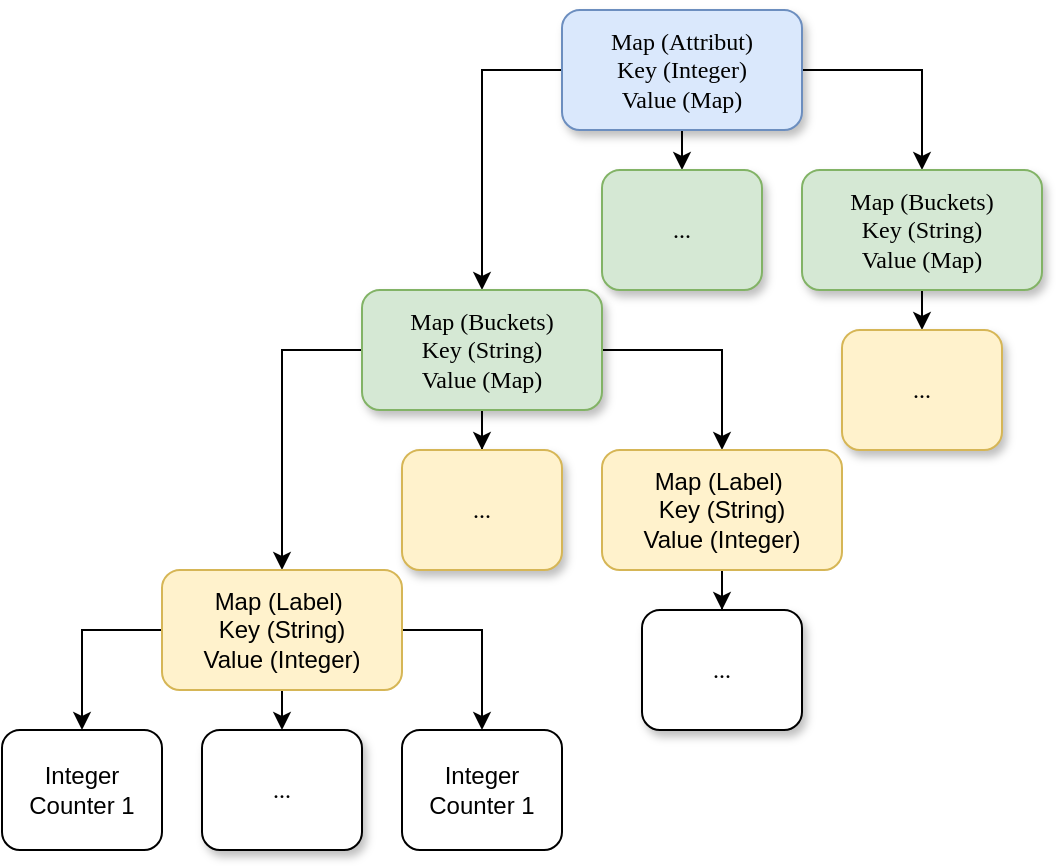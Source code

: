 <mxfile version="13.2.4" type="device"><diagram name="Page-1" id="10a91c8b-09ff-31b1-d368-03940ed4cc9e"><mxGraphModel dx="1422" dy="822" grid="1" gridSize="10" guides="1" tooltips="1" connect="1" arrows="1" fold="1" page="1" pageScale="1" pageWidth="1100" pageHeight="850" background="#ffffff" math="0" shadow="0"><root><mxCell id="0"/><mxCell id="1" parent="0"/><mxCell id="Q60n9A0rmDtpPKSTcA6P-5" style="edgeStyle=orthogonalEdgeStyle;rounded=0;orthogonalLoop=1;jettySize=auto;html=1;exitX=0;exitY=0.5;exitDx=0;exitDy=0;entryX=0.5;entryY=0;entryDx=0;entryDy=0;" parent="1" source="62893188c0fa7362-1" target="Q60n9A0rmDtpPKSTcA6P-2" edge="1"><mxGeometry relative="1" as="geometry"/></mxCell><mxCell id="Q60n9A0rmDtpPKSTcA6P-6" style="edgeStyle=orthogonalEdgeStyle;rounded=0;orthogonalLoop=1;jettySize=auto;html=1;exitX=1;exitY=0.5;exitDx=0;exitDy=0;entryX=0.5;entryY=0;entryDx=0;entryDy=0;" parent="1" source="62893188c0fa7362-1" target="Q60n9A0rmDtpPKSTcA6P-4" edge="1"><mxGeometry relative="1" as="geometry"/></mxCell><mxCell id="Q60n9A0rmDtpPKSTcA6P-7" style="edgeStyle=orthogonalEdgeStyle;rounded=0;orthogonalLoop=1;jettySize=auto;html=1;exitX=0.5;exitY=1;exitDx=0;exitDy=0;entryX=0.5;entryY=0;entryDx=0;entryDy=0;" parent="1" source="62893188c0fa7362-1" target="Q60n9A0rmDtpPKSTcA6P-1" edge="1"><mxGeometry relative="1" as="geometry"/></mxCell><mxCell id="62893188c0fa7362-1" value="Map (Attribut)&lt;br&gt;Key (Integer)&lt;br&gt;Value (Map)" style="whiteSpace=wrap;html=1;rounded=1;shadow=1;labelBackgroundColor=none;strokeWidth=1;fontFamily=Verdana;fontSize=12;align=center;fillColor=#dae8fc;strokeColor=#6c8ebf;" parent="1" vertex="1"><mxGeometry x="320" y="160" width="120" height="60" as="geometry"/></mxCell><mxCell id="Q60n9A0rmDtpPKSTcA6P-1" value="..." style="whiteSpace=wrap;html=1;rounded=1;shadow=1;labelBackgroundColor=none;strokeWidth=1;fontFamily=Verdana;fontSize=12;align=center;fillColor=#d5e8d4;strokeColor=#82b366;" parent="1" vertex="1"><mxGeometry x="340" y="240" width="80" height="60" as="geometry"/></mxCell><mxCell id="Q60n9A0rmDtpPKSTcA6P-12" value="" style="edgeStyle=orthogonalEdgeStyle;rounded=0;orthogonalLoop=1;jettySize=auto;html=1;" parent="1" source="Q60n9A0rmDtpPKSTcA6P-2" target="Q60n9A0rmDtpPKSTcA6P-11" edge="1"><mxGeometry relative="1" as="geometry"/></mxCell><mxCell id="Q60n9A0rmDtpPKSTcA6P-13" style="edgeStyle=orthogonalEdgeStyle;rounded=0;orthogonalLoop=1;jettySize=auto;html=1;exitX=0;exitY=0.5;exitDx=0;exitDy=0;entryX=0.5;entryY=0;entryDx=0;entryDy=0;" parent="1" source="Q60n9A0rmDtpPKSTcA6P-2" target="Q60n9A0rmDtpPKSTcA6P-8" edge="1"><mxGeometry relative="1" as="geometry"/></mxCell><mxCell id="Q60n9A0rmDtpPKSTcA6P-14" style="edgeStyle=orthogonalEdgeStyle;rounded=0;orthogonalLoop=1;jettySize=auto;html=1;exitX=1;exitY=0.5;exitDx=0;exitDy=0;entryX=0.5;entryY=0;entryDx=0;entryDy=0;" parent="1" source="Q60n9A0rmDtpPKSTcA6P-2" target="Q60n9A0rmDtpPKSTcA6P-10" edge="1"><mxGeometry relative="1" as="geometry"/></mxCell><mxCell id="Q60n9A0rmDtpPKSTcA6P-2" value="Map (Buckets)&lt;br&gt;Key (String)&lt;br&gt;Value (Map)" style="whiteSpace=wrap;html=1;rounded=1;shadow=1;labelBackgroundColor=none;strokeWidth=1;fontFamily=Verdana;fontSize=12;align=center;fillColor=#d5e8d4;strokeColor=#82b366;" parent="1" vertex="1"><mxGeometry x="220" y="300" width="120" height="60" as="geometry"/></mxCell><mxCell id="Q60n9A0rmDtpPKSTcA6P-17" style="edgeStyle=orthogonalEdgeStyle;rounded=0;orthogonalLoop=1;jettySize=auto;html=1;exitX=0.5;exitY=1;exitDx=0;exitDy=0;entryX=0.5;entryY=0;entryDx=0;entryDy=0;" parent="1" source="Q60n9A0rmDtpPKSTcA6P-4" target="Q60n9A0rmDtpPKSTcA6P-16" edge="1"><mxGeometry relative="1" as="geometry"/></mxCell><mxCell id="Q60n9A0rmDtpPKSTcA6P-4" value="Map (Buckets)&lt;br&gt;Key (String)&lt;br&gt;Value (Map)" style="whiteSpace=wrap;html=1;rounded=1;shadow=1;labelBackgroundColor=none;strokeWidth=1;fontFamily=Verdana;fontSize=12;align=center;fillColor=#d5e8d4;strokeColor=#82b366;" parent="1" vertex="1"><mxGeometry x="440" y="240" width="120" height="60" as="geometry"/></mxCell><mxCell id="Q60n9A0rmDtpPKSTcA6P-22" style="edgeStyle=orthogonalEdgeStyle;rounded=0;orthogonalLoop=1;jettySize=auto;html=1;exitX=0;exitY=0.5;exitDx=0;exitDy=0;entryX=0.5;entryY=0;entryDx=0;entryDy=0;" parent="1" source="Q60n9A0rmDtpPKSTcA6P-8" target="Q60n9A0rmDtpPKSTcA6P-18" edge="1"><mxGeometry relative="1" as="geometry"/></mxCell><mxCell id="Q60n9A0rmDtpPKSTcA6P-23" style="edgeStyle=orthogonalEdgeStyle;rounded=0;orthogonalLoop=1;jettySize=auto;html=1;exitX=0.5;exitY=1;exitDx=0;exitDy=0;entryX=0.5;entryY=0;entryDx=0;entryDy=0;" parent="1" source="Q60n9A0rmDtpPKSTcA6P-8" target="Q60n9A0rmDtpPKSTcA6P-21" edge="1"><mxGeometry relative="1" as="geometry"/></mxCell><mxCell id="Q60n9A0rmDtpPKSTcA6P-24" style="edgeStyle=orthogonalEdgeStyle;rounded=0;orthogonalLoop=1;jettySize=auto;html=1;exitX=1;exitY=0.5;exitDx=0;exitDy=0;entryX=0.5;entryY=0;entryDx=0;entryDy=0;" parent="1" source="Q60n9A0rmDtpPKSTcA6P-8" target="Q60n9A0rmDtpPKSTcA6P-9" edge="1"><mxGeometry relative="1" as="geometry"/></mxCell><mxCell id="Q60n9A0rmDtpPKSTcA6P-8" value="Map (Label)&amp;nbsp;&lt;br&gt;Key (String)&lt;br&gt;Value (Integer)" style="rounded=1;whiteSpace=wrap;html=1;fillColor=#fff2cc;strokeColor=#d6b656;" parent="1" vertex="1"><mxGeometry x="120" y="440" width="120" height="60" as="geometry"/></mxCell><mxCell id="Q60n9A0rmDtpPKSTcA6P-9" value="Integer&lt;br&gt;Counter 1" style="rounded=1;whiteSpace=wrap;html=1;" parent="1" vertex="1"><mxGeometry x="240" y="520" width="80" height="60" as="geometry"/></mxCell><mxCell id="Q60n9A0rmDtpPKSTcA6P-20" value="" style="edgeStyle=orthogonalEdgeStyle;rounded=0;orthogonalLoop=1;jettySize=auto;html=1;" parent="1" source="Q60n9A0rmDtpPKSTcA6P-10" target="Q60n9A0rmDtpPKSTcA6P-19" edge="1"><mxGeometry relative="1" as="geometry"/></mxCell><mxCell id="Q60n9A0rmDtpPKSTcA6P-10" value="Map (Label)&amp;nbsp;&lt;br&gt;Key (String)&lt;br&gt;Value (Integer)" style="rounded=1;whiteSpace=wrap;html=1;fillColor=#fff2cc;strokeColor=#d6b656;" parent="1" vertex="1"><mxGeometry x="340" y="380" width="120" height="60" as="geometry"/></mxCell><mxCell id="Q60n9A0rmDtpPKSTcA6P-11" value="..." style="whiteSpace=wrap;html=1;rounded=1;shadow=1;labelBackgroundColor=none;strokeWidth=1;fontFamily=Verdana;fontSize=12;align=center;fillColor=#fff2cc;strokeColor=#d6b656;" parent="1" vertex="1"><mxGeometry x="240" y="380" width="80" height="60" as="geometry"/></mxCell><mxCell id="Q60n9A0rmDtpPKSTcA6P-16" value="..." style="whiteSpace=wrap;html=1;rounded=1;shadow=1;labelBackgroundColor=none;strokeWidth=1;fontFamily=Verdana;fontSize=12;align=center;fillColor=#fff2cc;strokeColor=#d6b656;" parent="1" vertex="1"><mxGeometry x="460" y="320" width="80" height="60" as="geometry"/></mxCell><mxCell id="Q60n9A0rmDtpPKSTcA6P-18" value="Integer&lt;br&gt;Counter 1" style="rounded=1;whiteSpace=wrap;html=1;" parent="1" vertex="1"><mxGeometry x="40" y="520" width="80" height="60" as="geometry"/></mxCell><mxCell id="Q60n9A0rmDtpPKSTcA6P-19" value="..." style="whiteSpace=wrap;html=1;rounded=1;shadow=1;labelBackgroundColor=none;strokeWidth=1;fontFamily=Verdana;fontSize=12;align=center;" parent="1" vertex="1"><mxGeometry x="360" y="460" width="80" height="60" as="geometry"/></mxCell><mxCell id="Q60n9A0rmDtpPKSTcA6P-21" value="..." style="whiteSpace=wrap;html=1;rounded=1;shadow=1;labelBackgroundColor=none;strokeWidth=1;fontFamily=Verdana;fontSize=12;align=center;" parent="1" vertex="1"><mxGeometry x="140" y="520" width="80" height="60" as="geometry"/></mxCell></root></mxGraphModel></diagram></mxfile>